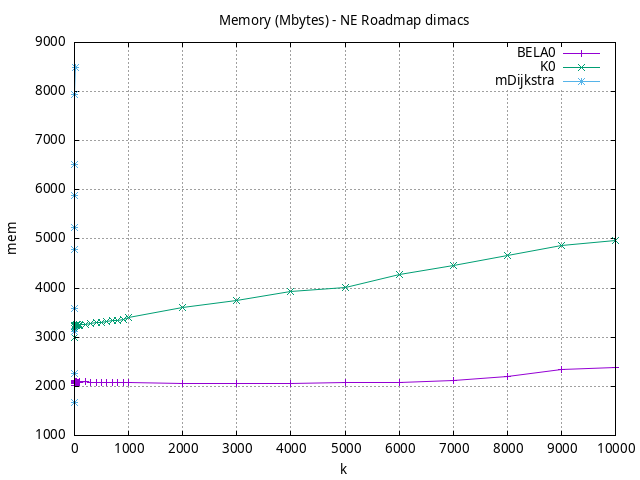 #!/usr/bin/gnuplot
# -*- coding: utf-8 -*-
#
# results/roadmap/dimacs/NE/USA-road-d.NE.brute-force.mem.gnuplot
#
# Started on 01/09/2024 14:33:23
# Author: Carlos Linares López
set grid
set xlabel "k"
set ylabel "mem"

set title "Memory (Mbytes) - NE Roadmap dimacs"

set terminal png enhanced font "Ariel,10"
set output 'USA-road-d.NE.brute-force.mem.png'

plot "-" title "BELA0"      with linesp, "-" title "K0"      with linesp, "-" title "mDijkstra"      with linesp

	1 2008.26
	2 2066.72
	3 2075.0
	4 2103.6
	5 2119.0
	6 2119.0
	7 2113.49
	8 2114.52
	9 2119.0
	10 2104.48
	20 2102.64
	30 2102.64
	40 2099.0
	50 2074.65
	60 2074.65
	70 2074.65
	80 2080.86
	90 2095.88
	100 2074.74
	200 2090.93
	300 2084.24
	400 2084.68
	500 2084.68
	600 2084.68
	700 2079.7
	800 2082.74
	900 2082.96
	1000 2079.92
	2000 2067.34
	3000 2061.9
	4000 2059.59
	5000 2075.22
	6000 2085.53
	7000 2116.98
	8000 2210.7
	9000 2347.94
	10000 2392.76
end
	1 2993.96
	2 3172.76
	3 3224.6
	4 3240.44
	5 3240.44
	6 3241.4
	7 3241.4
	8 3241.4
	9 3241.4
	10 3234.71
	20 3241.16
	30 3244.4
	40 3260.78
	50 3260.78
	60 3260.78
	70 3244.82
	80 3244.4
	90 3247.06
	100 3262.95
	200 3263.52
	300 3278.33
	400 3294.14
	500 3305.28
	600 3325.13
	700 3337.07
	800 3343.03
	900 3353.67
	1000 3400.98
	2000 3613.89
	3000 3749.1
	4000 3934.27
	5000 4012.43
	6000 4267.79
	7000 4456.87
	8000 4668.55
	9000 4859.29
	10000 4979.32
end
	1 1681.21
	2 2269.45
	3 3107.3
	4 3593.92
	5 4782.87
	6 5226.92
	7 5876.76
	8 6514.78
	9 7934.21
	10 8493.33
end
